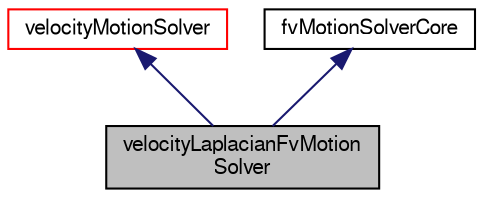 digraph "velocityLaplacianFvMotionSolver"
{
  bgcolor="transparent";
  edge [fontname="FreeSans",fontsize="10",labelfontname="FreeSans",labelfontsize="10"];
  node [fontname="FreeSans",fontsize="10",shape=record];
  Node0 [label="velocityLaplacianFvMotion\lSolver",height=0.2,width=0.4,color="black", fillcolor="grey75", style="filled", fontcolor="black"];
  Node1 -> Node0 [dir="back",color="midnightblue",fontsize="10",style="solid",fontname="FreeSans"];
  Node1 [label="velocityMotionSolver",height=0.2,width=0.4,color="red",URL="$a21582.html",tooltip="Virtual base class for velocity motion solver. "];
  Node19 -> Node0 [dir="back",color="midnightblue",fontsize="10",style="solid",fontname="FreeSans"];
  Node19 [label="fvMotionSolverCore",height=0.2,width=0.4,color="black",URL="$a23334.html",tooltip="Base class for fvMesh based motionSolvers. "];
}

